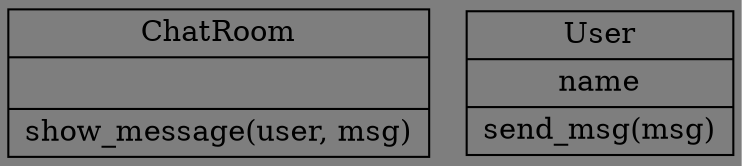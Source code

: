 digraph "classes_行为型模式-中介者模式.py" {
rankdir=BT
bgcolor="#7e7e7e"
charset="utf-8"
"行为型模式-中介者模式.ChatRoom" [color="black", fontcolor="black", label=<{ChatRoom|<br ALIGN="LEFT"/>|show_message(user, msg)<br ALIGN="LEFT"/>}>, shape="record", style="solid"];
"行为型模式-中介者模式.User" [color="black", fontcolor="black", label=<{User|name<br ALIGN="LEFT"/>|send_msg(msg)<br ALIGN="LEFT"/>}>, shape="record", style="solid"];
}

